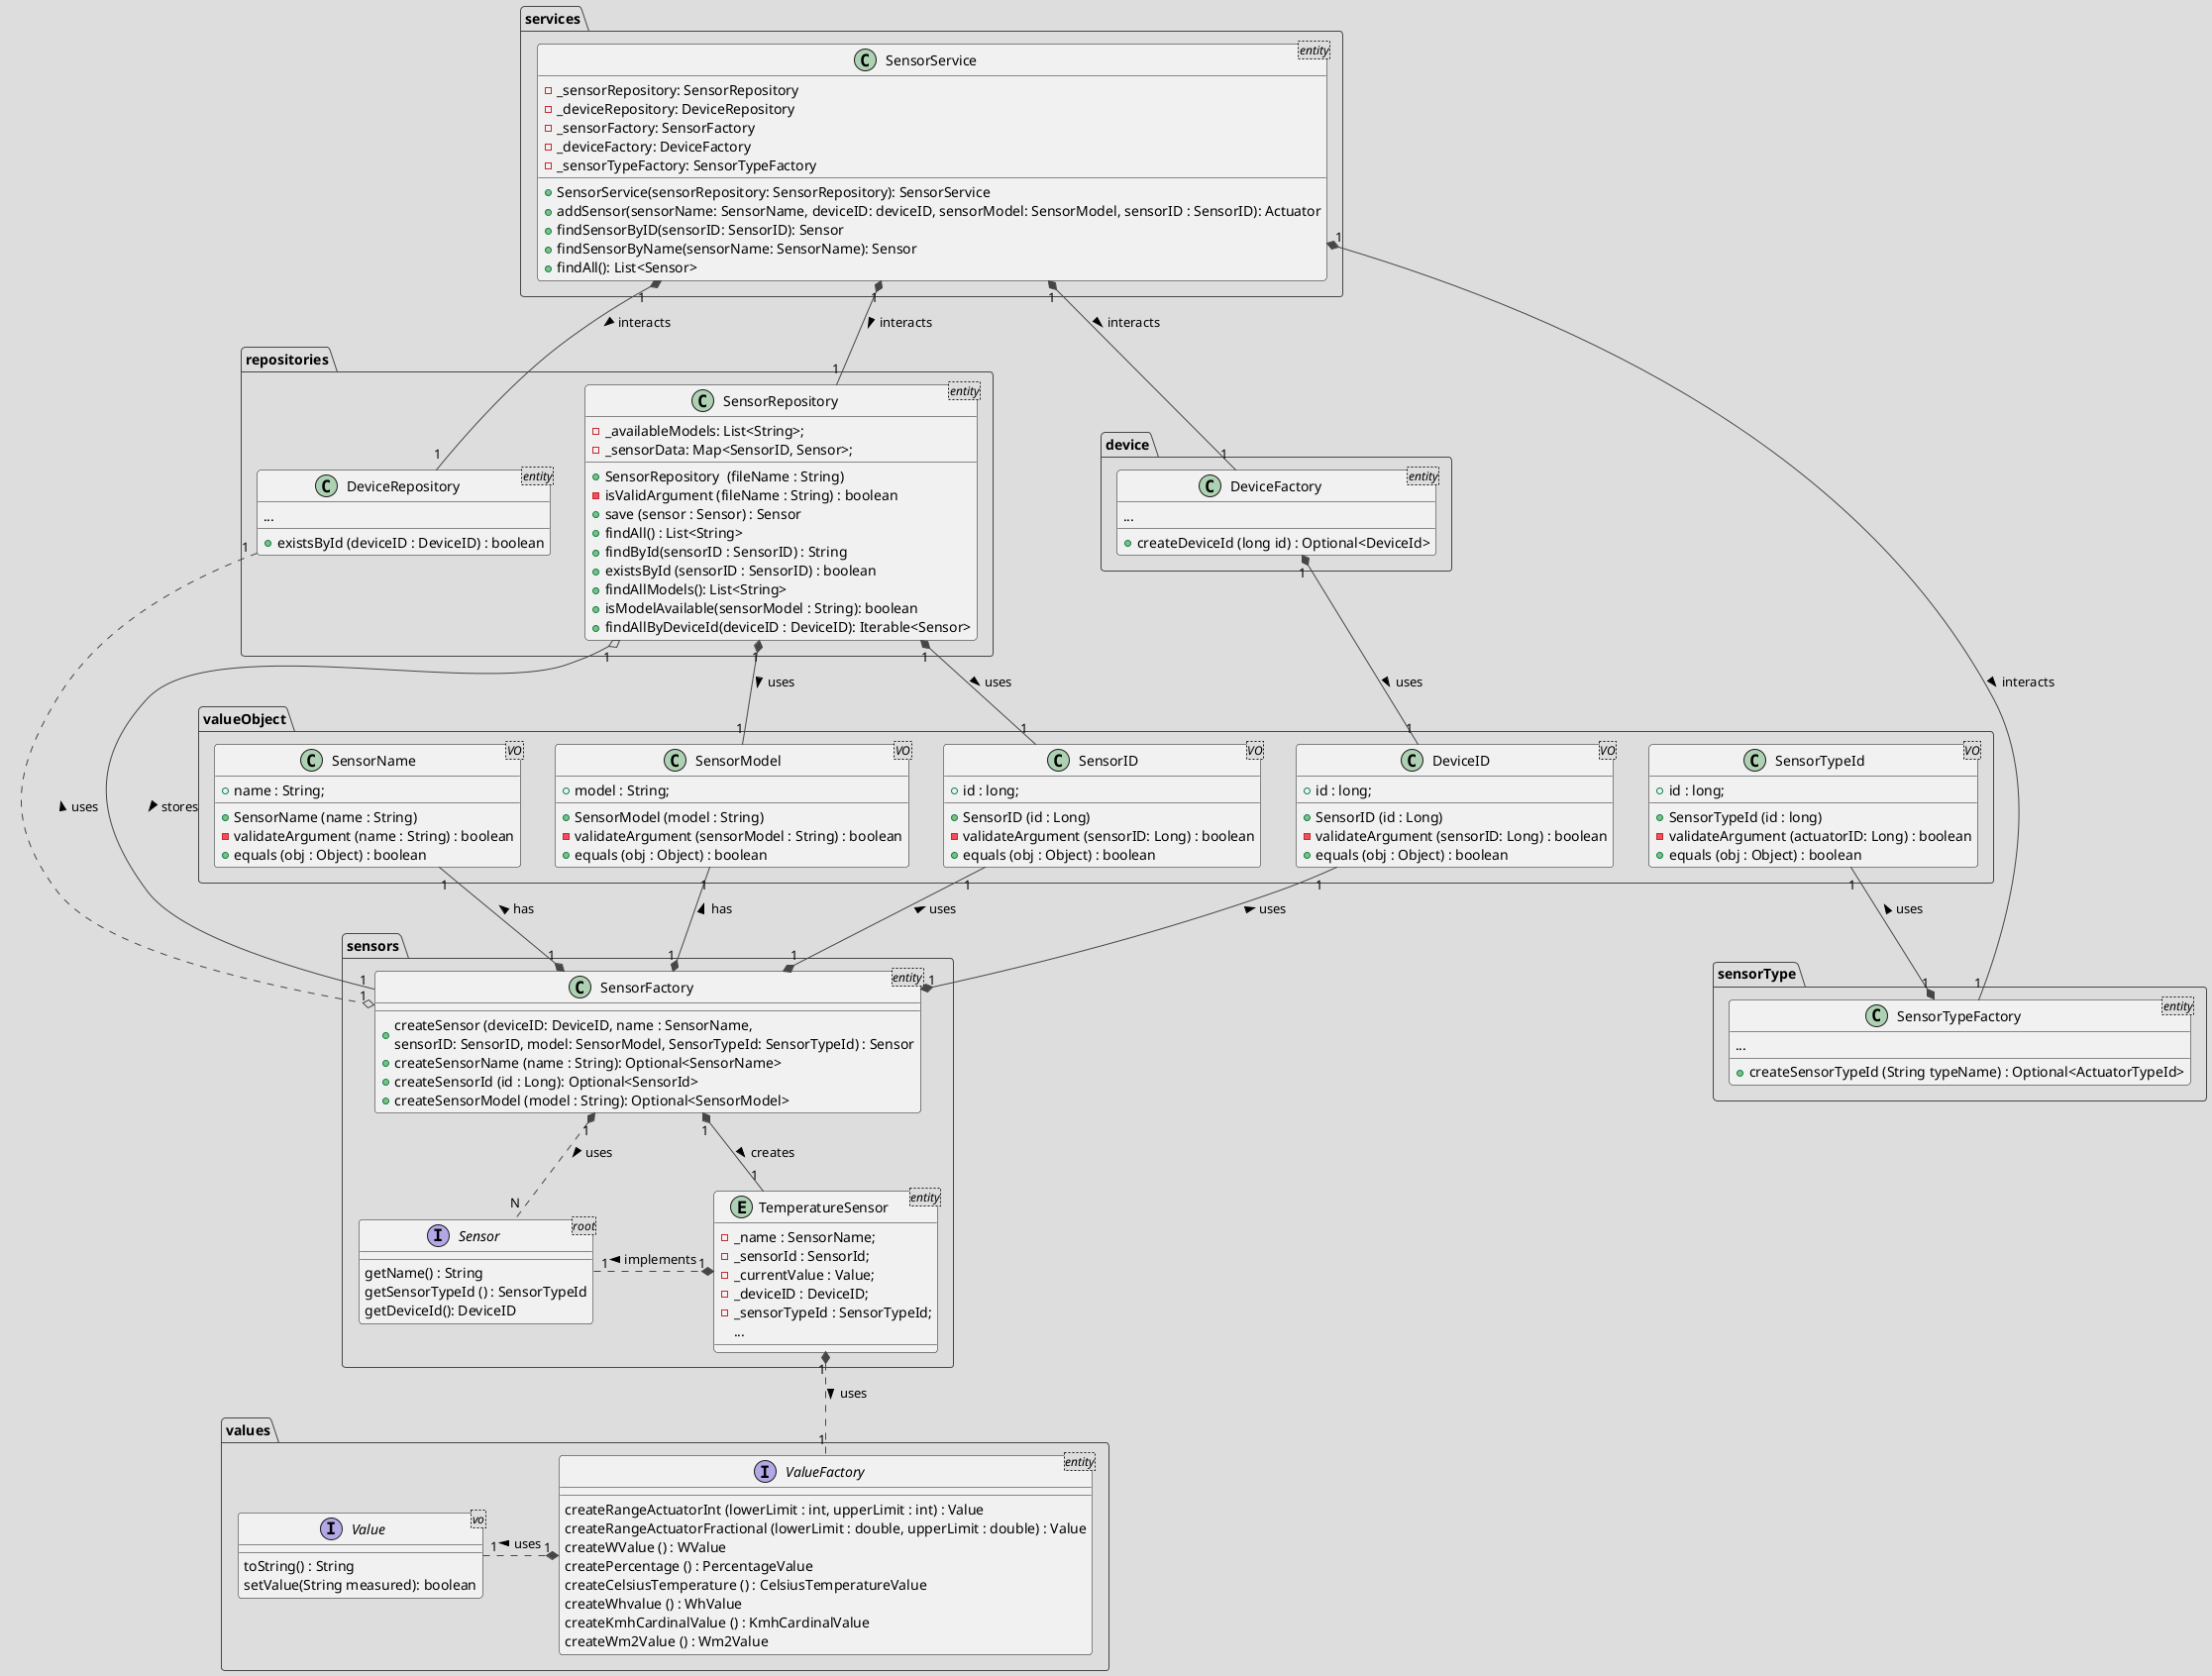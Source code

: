 @startuml
!theme toy

package values{
 interface Value<vo> {
 toString() : String
 setValue(String measured): boolean
 }
  interface ValueFactory<entity>{
  createRangeActuatorInt (lowerLimit : int, upperLimit : int) : Value
  createRangeActuatorFractional (lowerLimit : double, upperLimit : double) : Value
  createWValue () : WValue
  createPercentage () : PercentageValue
  createCelsiusTemperature () : CelsiusTemperatureValue
  createWhvalue () : WhValue
  createKmhCardinalValue () : KmhCardinalValue
  createWm2Value () : Wm2Value
  }
}

package repositories {
    class SensorRepository<entity>{
    - _availableModels: List<String>;
    - _sensorData: Map<SensorID, Sensor>;
    + SensorRepository  (fileName : String)
    - isValidArgument (fileName : String) : boolean
    + save (sensor : Sensor) : Sensor
    + findAll() : List<String>
    + findById(sensorID : SensorID) : String
    + existsById (sensorID : SensorID) : boolean
    + findAllModels(): List<String>
    + isModelAvailable(sensorModel : String): boolean
    + findAllByDeviceId(deviceID : DeviceID): Iterable<Sensor>
    }

    class DeviceRepository<entity>{
    ...
    + existsById (deviceID : DeviceID) : boolean
    }
}

package sensors{
    class SensorFactory<entity>{
    + createSensor (deviceID: DeviceID, name : SensorName, \nsensorID: SensorID, model: SensorModel, SensorTypeId: SensorTypeId) : Sensor
    + createSensorName (name : String): Optional<SensorName>
    + createSensorId (id : Long): Optional<SensorId>
    + createSensorModel (model : String): Optional<SensorModel>
    }

     interface Sensor <root> {
     getName() : String
     getSensorTypeId () : SensorTypeId
     getDeviceId(): DeviceID
     }

    entity TemperatureSensor<entity>{
    - _name : SensorName;
    - _sensorId : SensorId;
    - _currentValue : Value;
    - _deviceID : DeviceID;
    - _sensorTypeId : SensorTypeId;
     ...
    }
}

package sensorType {
    class SensorTypeFactory<entity>{
    + createSensorTypeId (String typeName) : Optional<ActuatorTypeId>
    ...
    }
}

package device {
    class DeviceFactory<entity>{
    ...
    + createDeviceId (long id) : Optional<DeviceId>
    }
 }

package valueObject{
    class SensorName<VO>{
    + name : String;
    + SensorName (name : String)
    - validateArgument (name : String) : boolean
    + equals (obj : Object) : boolean
    }

    class SensorModel<VO>{
    + model : String;
    + SensorModel (model : String)
    - validateArgument (sensorModel : String) : boolean
    + equals (obj : Object) : boolean
    }

    class DeviceID <VO>{
    + id : long;
     + SensorID (id : Long)
     - validateArgument (sensorID: Long) : boolean
     + equals (obj : Object) : boolean
    }

    class SensorID <VO>{
     + id : long;
     + SensorID (id : Long)
     - validateArgument (sensorID: Long) : boolean
     + equals (obj : Object) : boolean
    }

    class SensorTypeId<VO>{
     + id : long;
     + SensorTypeId (id : long)
     - validateArgument (actuatorID: Long) : boolean
     + equals (obj : Object) : boolean
    }
}
package services{
    class SensorService<entity>{
      - _sensorRepository: SensorRepository
      - _deviceRepository: DeviceRepository
      - _sensorFactory: SensorFactory
      - _deviceFactory: DeviceFactory
      - _sensorTypeFactory: SensorTypeFactory
      + SensorService(sensorRepository: SensorRepository): SensorService
      + addSensor(sensorName: SensorName, deviceID: deviceID, sensorModel: SensorModel, sensorID : SensorID): Actuator
      + findSensorByID(sensorID: SensorID): Sensor
      + findSensorByName(sensorName: SensorName): Sensor
      + findAll(): List<Sensor>
    }
}

SensorRepository "1" o-- "1" SensorFactory : stores >
SensorFactory "1" *.. "N" Sensor : uses >
SensorFactory "1" *-up- "1" SensorName : has >
SensorFactory "1" *-up- "1" SensorModel : has >
SensorRepository "1" *-- "1" SensorModel : uses >
SensorFactory "1" o.left. "1" DeviceRepository : uses >
SensorFactory "1" *-- "1" DeviceID : uses >
TemperatureSensor "1" *.left. "1" Sensor : implements >
SensorFactory "1" *-- "1" TemperatureSensor : creates >
TemperatureSensor "1" *.. "1" ValueFactory : uses >
SensorService "1" *-- "1" SensorRepository : interacts >
SensorService "1" *-- "1" DeviceRepository : interacts >
SensorFactory "1" *-up- "1" SensorID : uses >
SensorRepository "1" *-- "1" SensorID : uses >
ValueFactory "1" *.left. "1" Value : uses >

DeviceFactory "1" *-down- "1" DeviceID : uses >
SensorTypeFactory "1" *-up- "1" SensorTypeId : uses >
SensorService "1" *-- "1" SensorTypeFactory : interacts >
SensorService "1" *-- "1" DeviceFactory : interacts >

@enduml